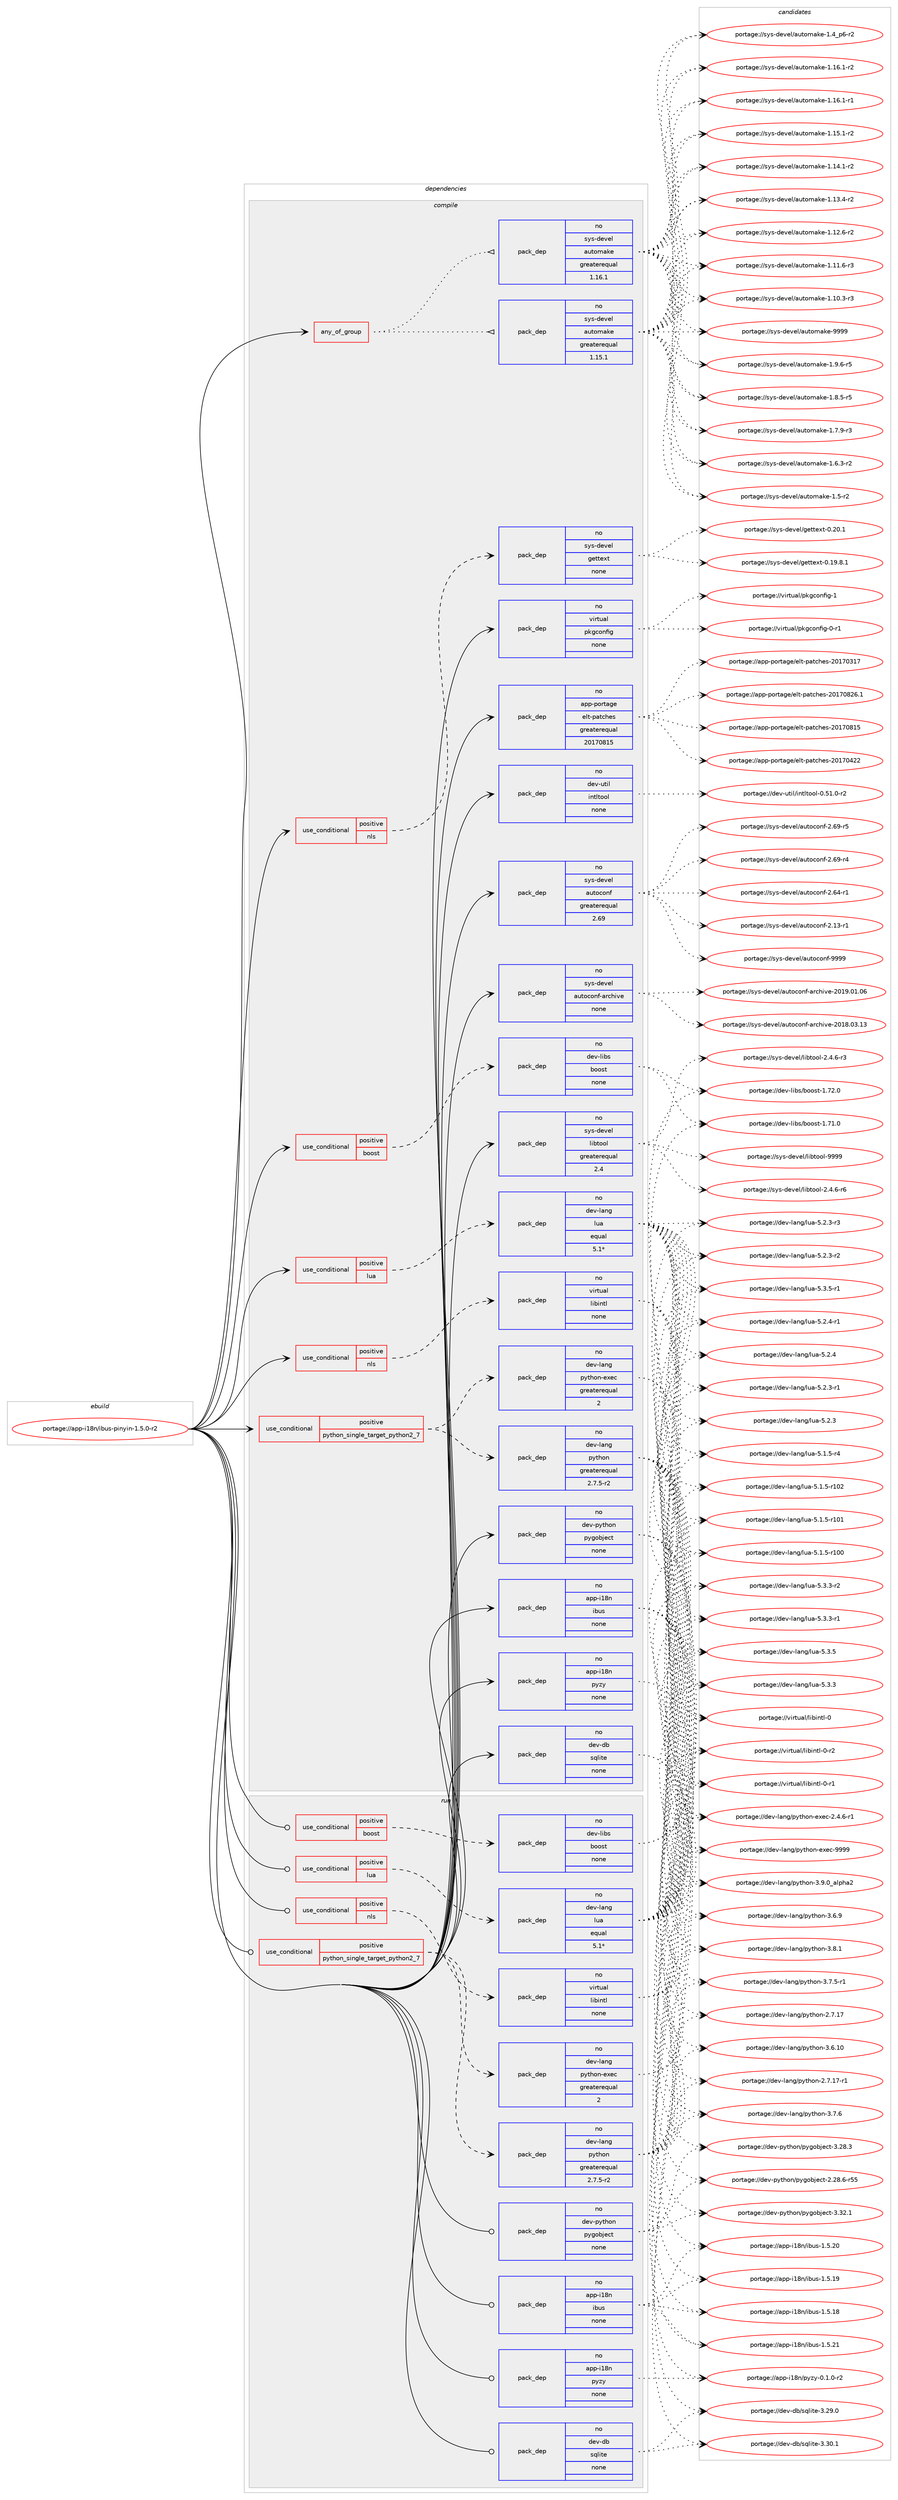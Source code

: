 digraph prolog {

# *************
# Graph options
# *************

newrank=true;
concentrate=true;
compound=true;
graph [rankdir=LR,fontname=Helvetica,fontsize=10,ranksep=1.5];#, ranksep=2.5, nodesep=0.2];
edge  [arrowhead=vee];
node  [fontname=Helvetica,fontsize=10];

# **********
# The ebuild
# **********

subgraph cluster_leftcol {
color=gray;
label=<<i>ebuild</i>>;
id [label="portage://app-i18n/ibus-pinyin-1.5.0-r2", color=red, width=4, href="../app-i18n/ibus-pinyin-1.5.0-r2.svg"];
}

# ****************
# The dependencies
# ****************

subgraph cluster_midcol {
color=gray;
label=<<i>dependencies</i>>;
subgraph cluster_compile {
fillcolor="#eeeeee";
style=filled;
label=<<i>compile</i>>;
subgraph any8010 {
dependency618121 [label=<<TABLE BORDER="0" CELLBORDER="1" CELLSPACING="0" CELLPADDING="4"><TR><TD CELLPADDING="10">any_of_group</TD></TR></TABLE>>, shape=none, color=red];subgraph pack465061 {
dependency618122 [label=<<TABLE BORDER="0" CELLBORDER="1" CELLSPACING="0" CELLPADDING="4" WIDTH="220"><TR><TD ROWSPAN="6" CELLPADDING="30">pack_dep</TD></TR><TR><TD WIDTH="110">no</TD></TR><TR><TD>sys-devel</TD></TR><TR><TD>automake</TD></TR><TR><TD>greaterequal</TD></TR><TR><TD>1.16.1</TD></TR></TABLE>>, shape=none, color=blue];
}
dependency618121:e -> dependency618122:w [weight=20,style="dotted",arrowhead="oinv"];
subgraph pack465062 {
dependency618123 [label=<<TABLE BORDER="0" CELLBORDER="1" CELLSPACING="0" CELLPADDING="4" WIDTH="220"><TR><TD ROWSPAN="6" CELLPADDING="30">pack_dep</TD></TR><TR><TD WIDTH="110">no</TD></TR><TR><TD>sys-devel</TD></TR><TR><TD>automake</TD></TR><TR><TD>greaterequal</TD></TR><TR><TD>1.15.1</TD></TR></TABLE>>, shape=none, color=blue];
}
dependency618121:e -> dependency618123:w [weight=20,style="dotted",arrowhead="oinv"];
}
id:e -> dependency618121:w [weight=20,style="solid",arrowhead="vee"];
subgraph cond144766 {
dependency618124 [label=<<TABLE BORDER="0" CELLBORDER="1" CELLSPACING="0" CELLPADDING="4"><TR><TD ROWSPAN="3" CELLPADDING="10">use_conditional</TD></TR><TR><TD>positive</TD></TR><TR><TD>boost</TD></TR></TABLE>>, shape=none, color=red];
subgraph pack465063 {
dependency618125 [label=<<TABLE BORDER="0" CELLBORDER="1" CELLSPACING="0" CELLPADDING="4" WIDTH="220"><TR><TD ROWSPAN="6" CELLPADDING="30">pack_dep</TD></TR><TR><TD WIDTH="110">no</TD></TR><TR><TD>dev-libs</TD></TR><TR><TD>boost</TD></TR><TR><TD>none</TD></TR><TR><TD></TD></TR></TABLE>>, shape=none, color=blue];
}
dependency618124:e -> dependency618125:w [weight=20,style="dashed",arrowhead="vee"];
}
id:e -> dependency618124:w [weight=20,style="solid",arrowhead="vee"];
subgraph cond144767 {
dependency618126 [label=<<TABLE BORDER="0" CELLBORDER="1" CELLSPACING="0" CELLPADDING="4"><TR><TD ROWSPAN="3" CELLPADDING="10">use_conditional</TD></TR><TR><TD>positive</TD></TR><TR><TD>lua</TD></TR></TABLE>>, shape=none, color=red];
subgraph pack465064 {
dependency618127 [label=<<TABLE BORDER="0" CELLBORDER="1" CELLSPACING="0" CELLPADDING="4" WIDTH="220"><TR><TD ROWSPAN="6" CELLPADDING="30">pack_dep</TD></TR><TR><TD WIDTH="110">no</TD></TR><TR><TD>dev-lang</TD></TR><TR><TD>lua</TD></TR><TR><TD>equal</TD></TR><TR><TD>5.1*</TD></TR></TABLE>>, shape=none, color=blue];
}
dependency618126:e -> dependency618127:w [weight=20,style="dashed",arrowhead="vee"];
}
id:e -> dependency618126:w [weight=20,style="solid",arrowhead="vee"];
subgraph cond144768 {
dependency618128 [label=<<TABLE BORDER="0" CELLBORDER="1" CELLSPACING="0" CELLPADDING="4"><TR><TD ROWSPAN="3" CELLPADDING="10">use_conditional</TD></TR><TR><TD>positive</TD></TR><TR><TD>nls</TD></TR></TABLE>>, shape=none, color=red];
subgraph pack465065 {
dependency618129 [label=<<TABLE BORDER="0" CELLBORDER="1" CELLSPACING="0" CELLPADDING="4" WIDTH="220"><TR><TD ROWSPAN="6" CELLPADDING="30">pack_dep</TD></TR><TR><TD WIDTH="110">no</TD></TR><TR><TD>sys-devel</TD></TR><TR><TD>gettext</TD></TR><TR><TD>none</TD></TR><TR><TD></TD></TR></TABLE>>, shape=none, color=blue];
}
dependency618128:e -> dependency618129:w [weight=20,style="dashed",arrowhead="vee"];
}
id:e -> dependency618128:w [weight=20,style="solid",arrowhead="vee"];
subgraph cond144769 {
dependency618130 [label=<<TABLE BORDER="0" CELLBORDER="1" CELLSPACING="0" CELLPADDING="4"><TR><TD ROWSPAN="3" CELLPADDING="10">use_conditional</TD></TR><TR><TD>positive</TD></TR><TR><TD>nls</TD></TR></TABLE>>, shape=none, color=red];
subgraph pack465066 {
dependency618131 [label=<<TABLE BORDER="0" CELLBORDER="1" CELLSPACING="0" CELLPADDING="4" WIDTH="220"><TR><TD ROWSPAN="6" CELLPADDING="30">pack_dep</TD></TR><TR><TD WIDTH="110">no</TD></TR><TR><TD>virtual</TD></TR><TR><TD>libintl</TD></TR><TR><TD>none</TD></TR><TR><TD></TD></TR></TABLE>>, shape=none, color=blue];
}
dependency618130:e -> dependency618131:w [weight=20,style="dashed",arrowhead="vee"];
}
id:e -> dependency618130:w [weight=20,style="solid",arrowhead="vee"];
subgraph cond144770 {
dependency618132 [label=<<TABLE BORDER="0" CELLBORDER="1" CELLSPACING="0" CELLPADDING="4"><TR><TD ROWSPAN="3" CELLPADDING="10">use_conditional</TD></TR><TR><TD>positive</TD></TR><TR><TD>python_single_target_python2_7</TD></TR></TABLE>>, shape=none, color=red];
subgraph pack465067 {
dependency618133 [label=<<TABLE BORDER="0" CELLBORDER="1" CELLSPACING="0" CELLPADDING="4" WIDTH="220"><TR><TD ROWSPAN="6" CELLPADDING="30">pack_dep</TD></TR><TR><TD WIDTH="110">no</TD></TR><TR><TD>dev-lang</TD></TR><TR><TD>python</TD></TR><TR><TD>greaterequal</TD></TR><TR><TD>2.7.5-r2</TD></TR></TABLE>>, shape=none, color=blue];
}
dependency618132:e -> dependency618133:w [weight=20,style="dashed",arrowhead="vee"];
subgraph pack465068 {
dependency618134 [label=<<TABLE BORDER="0" CELLBORDER="1" CELLSPACING="0" CELLPADDING="4" WIDTH="220"><TR><TD ROWSPAN="6" CELLPADDING="30">pack_dep</TD></TR><TR><TD WIDTH="110">no</TD></TR><TR><TD>dev-lang</TD></TR><TR><TD>python-exec</TD></TR><TR><TD>greaterequal</TD></TR><TR><TD>2</TD></TR></TABLE>>, shape=none, color=blue];
}
dependency618132:e -> dependency618134:w [weight=20,style="dashed",arrowhead="vee"];
}
id:e -> dependency618132:w [weight=20,style="solid",arrowhead="vee"];
subgraph pack465069 {
dependency618135 [label=<<TABLE BORDER="0" CELLBORDER="1" CELLSPACING="0" CELLPADDING="4" WIDTH="220"><TR><TD ROWSPAN="6" CELLPADDING="30">pack_dep</TD></TR><TR><TD WIDTH="110">no</TD></TR><TR><TD>app-i18n</TD></TR><TR><TD>ibus</TD></TR><TR><TD>none</TD></TR><TR><TD></TD></TR></TABLE>>, shape=none, color=blue];
}
id:e -> dependency618135:w [weight=20,style="solid",arrowhead="vee"];
subgraph pack465070 {
dependency618136 [label=<<TABLE BORDER="0" CELLBORDER="1" CELLSPACING="0" CELLPADDING="4" WIDTH="220"><TR><TD ROWSPAN="6" CELLPADDING="30">pack_dep</TD></TR><TR><TD WIDTH="110">no</TD></TR><TR><TD>app-i18n</TD></TR><TR><TD>pyzy</TD></TR><TR><TD>none</TD></TR><TR><TD></TD></TR></TABLE>>, shape=none, color=blue];
}
id:e -> dependency618136:w [weight=20,style="solid",arrowhead="vee"];
subgraph pack465071 {
dependency618137 [label=<<TABLE BORDER="0" CELLBORDER="1" CELLSPACING="0" CELLPADDING="4" WIDTH="220"><TR><TD ROWSPAN="6" CELLPADDING="30">pack_dep</TD></TR><TR><TD WIDTH="110">no</TD></TR><TR><TD>app-portage</TD></TR><TR><TD>elt-patches</TD></TR><TR><TD>greaterequal</TD></TR><TR><TD>20170815</TD></TR></TABLE>>, shape=none, color=blue];
}
id:e -> dependency618137:w [weight=20,style="solid",arrowhead="vee"];
subgraph pack465072 {
dependency618138 [label=<<TABLE BORDER="0" CELLBORDER="1" CELLSPACING="0" CELLPADDING="4" WIDTH="220"><TR><TD ROWSPAN="6" CELLPADDING="30">pack_dep</TD></TR><TR><TD WIDTH="110">no</TD></TR><TR><TD>dev-db</TD></TR><TR><TD>sqlite</TD></TR><TR><TD>none</TD></TR><TR><TD></TD></TR></TABLE>>, shape=none, color=blue];
}
id:e -> dependency618138:w [weight=20,style="solid",arrowhead="vee"];
subgraph pack465073 {
dependency618139 [label=<<TABLE BORDER="0" CELLBORDER="1" CELLSPACING="0" CELLPADDING="4" WIDTH="220"><TR><TD ROWSPAN="6" CELLPADDING="30">pack_dep</TD></TR><TR><TD WIDTH="110">no</TD></TR><TR><TD>dev-python</TD></TR><TR><TD>pygobject</TD></TR><TR><TD>none</TD></TR><TR><TD></TD></TR></TABLE>>, shape=none, color=blue];
}
id:e -> dependency618139:w [weight=20,style="solid",arrowhead="vee"];
subgraph pack465074 {
dependency618140 [label=<<TABLE BORDER="0" CELLBORDER="1" CELLSPACING="0" CELLPADDING="4" WIDTH="220"><TR><TD ROWSPAN="6" CELLPADDING="30">pack_dep</TD></TR><TR><TD WIDTH="110">no</TD></TR><TR><TD>dev-util</TD></TR><TR><TD>intltool</TD></TR><TR><TD>none</TD></TR><TR><TD></TD></TR></TABLE>>, shape=none, color=blue];
}
id:e -> dependency618140:w [weight=20,style="solid",arrowhead="vee"];
subgraph pack465075 {
dependency618141 [label=<<TABLE BORDER="0" CELLBORDER="1" CELLSPACING="0" CELLPADDING="4" WIDTH="220"><TR><TD ROWSPAN="6" CELLPADDING="30">pack_dep</TD></TR><TR><TD WIDTH="110">no</TD></TR><TR><TD>sys-devel</TD></TR><TR><TD>autoconf</TD></TR><TR><TD>greaterequal</TD></TR><TR><TD>2.69</TD></TR></TABLE>>, shape=none, color=blue];
}
id:e -> dependency618141:w [weight=20,style="solid",arrowhead="vee"];
subgraph pack465076 {
dependency618142 [label=<<TABLE BORDER="0" CELLBORDER="1" CELLSPACING="0" CELLPADDING="4" WIDTH="220"><TR><TD ROWSPAN="6" CELLPADDING="30">pack_dep</TD></TR><TR><TD WIDTH="110">no</TD></TR><TR><TD>sys-devel</TD></TR><TR><TD>autoconf-archive</TD></TR><TR><TD>none</TD></TR><TR><TD></TD></TR></TABLE>>, shape=none, color=blue];
}
id:e -> dependency618142:w [weight=20,style="solid",arrowhead="vee"];
subgraph pack465077 {
dependency618143 [label=<<TABLE BORDER="0" CELLBORDER="1" CELLSPACING="0" CELLPADDING="4" WIDTH="220"><TR><TD ROWSPAN="6" CELLPADDING="30">pack_dep</TD></TR><TR><TD WIDTH="110">no</TD></TR><TR><TD>sys-devel</TD></TR><TR><TD>libtool</TD></TR><TR><TD>greaterequal</TD></TR><TR><TD>2.4</TD></TR></TABLE>>, shape=none, color=blue];
}
id:e -> dependency618143:w [weight=20,style="solid",arrowhead="vee"];
subgraph pack465078 {
dependency618144 [label=<<TABLE BORDER="0" CELLBORDER="1" CELLSPACING="0" CELLPADDING="4" WIDTH="220"><TR><TD ROWSPAN="6" CELLPADDING="30">pack_dep</TD></TR><TR><TD WIDTH="110">no</TD></TR><TR><TD>virtual</TD></TR><TR><TD>pkgconfig</TD></TR><TR><TD>none</TD></TR><TR><TD></TD></TR></TABLE>>, shape=none, color=blue];
}
id:e -> dependency618144:w [weight=20,style="solid",arrowhead="vee"];
}
subgraph cluster_compileandrun {
fillcolor="#eeeeee";
style=filled;
label=<<i>compile and run</i>>;
}
subgraph cluster_run {
fillcolor="#eeeeee";
style=filled;
label=<<i>run</i>>;
subgraph cond144771 {
dependency618145 [label=<<TABLE BORDER="0" CELLBORDER="1" CELLSPACING="0" CELLPADDING="4"><TR><TD ROWSPAN="3" CELLPADDING="10">use_conditional</TD></TR><TR><TD>positive</TD></TR><TR><TD>boost</TD></TR></TABLE>>, shape=none, color=red];
subgraph pack465079 {
dependency618146 [label=<<TABLE BORDER="0" CELLBORDER="1" CELLSPACING="0" CELLPADDING="4" WIDTH="220"><TR><TD ROWSPAN="6" CELLPADDING="30">pack_dep</TD></TR><TR><TD WIDTH="110">no</TD></TR><TR><TD>dev-libs</TD></TR><TR><TD>boost</TD></TR><TR><TD>none</TD></TR><TR><TD></TD></TR></TABLE>>, shape=none, color=blue];
}
dependency618145:e -> dependency618146:w [weight=20,style="dashed",arrowhead="vee"];
}
id:e -> dependency618145:w [weight=20,style="solid",arrowhead="odot"];
subgraph cond144772 {
dependency618147 [label=<<TABLE BORDER="0" CELLBORDER="1" CELLSPACING="0" CELLPADDING="4"><TR><TD ROWSPAN="3" CELLPADDING="10">use_conditional</TD></TR><TR><TD>positive</TD></TR><TR><TD>lua</TD></TR></TABLE>>, shape=none, color=red];
subgraph pack465080 {
dependency618148 [label=<<TABLE BORDER="0" CELLBORDER="1" CELLSPACING="0" CELLPADDING="4" WIDTH="220"><TR><TD ROWSPAN="6" CELLPADDING="30">pack_dep</TD></TR><TR><TD WIDTH="110">no</TD></TR><TR><TD>dev-lang</TD></TR><TR><TD>lua</TD></TR><TR><TD>equal</TD></TR><TR><TD>5.1*</TD></TR></TABLE>>, shape=none, color=blue];
}
dependency618147:e -> dependency618148:w [weight=20,style="dashed",arrowhead="vee"];
}
id:e -> dependency618147:w [weight=20,style="solid",arrowhead="odot"];
subgraph cond144773 {
dependency618149 [label=<<TABLE BORDER="0" CELLBORDER="1" CELLSPACING="0" CELLPADDING="4"><TR><TD ROWSPAN="3" CELLPADDING="10">use_conditional</TD></TR><TR><TD>positive</TD></TR><TR><TD>nls</TD></TR></TABLE>>, shape=none, color=red];
subgraph pack465081 {
dependency618150 [label=<<TABLE BORDER="0" CELLBORDER="1" CELLSPACING="0" CELLPADDING="4" WIDTH="220"><TR><TD ROWSPAN="6" CELLPADDING="30">pack_dep</TD></TR><TR><TD WIDTH="110">no</TD></TR><TR><TD>virtual</TD></TR><TR><TD>libintl</TD></TR><TR><TD>none</TD></TR><TR><TD></TD></TR></TABLE>>, shape=none, color=blue];
}
dependency618149:e -> dependency618150:w [weight=20,style="dashed",arrowhead="vee"];
}
id:e -> dependency618149:w [weight=20,style="solid",arrowhead="odot"];
subgraph cond144774 {
dependency618151 [label=<<TABLE BORDER="0" CELLBORDER="1" CELLSPACING="0" CELLPADDING="4"><TR><TD ROWSPAN="3" CELLPADDING="10">use_conditional</TD></TR><TR><TD>positive</TD></TR><TR><TD>python_single_target_python2_7</TD></TR></TABLE>>, shape=none, color=red];
subgraph pack465082 {
dependency618152 [label=<<TABLE BORDER="0" CELLBORDER="1" CELLSPACING="0" CELLPADDING="4" WIDTH="220"><TR><TD ROWSPAN="6" CELLPADDING="30">pack_dep</TD></TR><TR><TD WIDTH="110">no</TD></TR><TR><TD>dev-lang</TD></TR><TR><TD>python</TD></TR><TR><TD>greaterequal</TD></TR><TR><TD>2.7.5-r2</TD></TR></TABLE>>, shape=none, color=blue];
}
dependency618151:e -> dependency618152:w [weight=20,style="dashed",arrowhead="vee"];
subgraph pack465083 {
dependency618153 [label=<<TABLE BORDER="0" CELLBORDER="1" CELLSPACING="0" CELLPADDING="4" WIDTH="220"><TR><TD ROWSPAN="6" CELLPADDING="30">pack_dep</TD></TR><TR><TD WIDTH="110">no</TD></TR><TR><TD>dev-lang</TD></TR><TR><TD>python-exec</TD></TR><TR><TD>greaterequal</TD></TR><TR><TD>2</TD></TR></TABLE>>, shape=none, color=blue];
}
dependency618151:e -> dependency618153:w [weight=20,style="dashed",arrowhead="vee"];
}
id:e -> dependency618151:w [weight=20,style="solid",arrowhead="odot"];
subgraph pack465084 {
dependency618154 [label=<<TABLE BORDER="0" CELLBORDER="1" CELLSPACING="0" CELLPADDING="4" WIDTH="220"><TR><TD ROWSPAN="6" CELLPADDING="30">pack_dep</TD></TR><TR><TD WIDTH="110">no</TD></TR><TR><TD>app-i18n</TD></TR><TR><TD>ibus</TD></TR><TR><TD>none</TD></TR><TR><TD></TD></TR></TABLE>>, shape=none, color=blue];
}
id:e -> dependency618154:w [weight=20,style="solid",arrowhead="odot"];
subgraph pack465085 {
dependency618155 [label=<<TABLE BORDER="0" CELLBORDER="1" CELLSPACING="0" CELLPADDING="4" WIDTH="220"><TR><TD ROWSPAN="6" CELLPADDING="30">pack_dep</TD></TR><TR><TD WIDTH="110">no</TD></TR><TR><TD>app-i18n</TD></TR><TR><TD>pyzy</TD></TR><TR><TD>none</TD></TR><TR><TD></TD></TR></TABLE>>, shape=none, color=blue];
}
id:e -> dependency618155:w [weight=20,style="solid",arrowhead="odot"];
subgraph pack465086 {
dependency618156 [label=<<TABLE BORDER="0" CELLBORDER="1" CELLSPACING="0" CELLPADDING="4" WIDTH="220"><TR><TD ROWSPAN="6" CELLPADDING="30">pack_dep</TD></TR><TR><TD WIDTH="110">no</TD></TR><TR><TD>dev-db</TD></TR><TR><TD>sqlite</TD></TR><TR><TD>none</TD></TR><TR><TD></TD></TR></TABLE>>, shape=none, color=blue];
}
id:e -> dependency618156:w [weight=20,style="solid",arrowhead="odot"];
subgraph pack465087 {
dependency618157 [label=<<TABLE BORDER="0" CELLBORDER="1" CELLSPACING="0" CELLPADDING="4" WIDTH="220"><TR><TD ROWSPAN="6" CELLPADDING="30">pack_dep</TD></TR><TR><TD WIDTH="110">no</TD></TR><TR><TD>dev-python</TD></TR><TR><TD>pygobject</TD></TR><TR><TD>none</TD></TR><TR><TD></TD></TR></TABLE>>, shape=none, color=blue];
}
id:e -> dependency618157:w [weight=20,style="solid",arrowhead="odot"];
}
}

# **************
# The candidates
# **************

subgraph cluster_choices {
rank=same;
color=gray;
label=<<i>candidates</i>>;

subgraph choice465061 {
color=black;
nodesep=1;
choice115121115451001011181011084797117116111109971071014557575757 [label="portage://sys-devel/automake-9999", color=red, width=4,href="../sys-devel/automake-9999.svg"];
choice115121115451001011181011084797117116111109971071014549465746544511453 [label="portage://sys-devel/automake-1.9.6-r5", color=red, width=4,href="../sys-devel/automake-1.9.6-r5.svg"];
choice115121115451001011181011084797117116111109971071014549465646534511453 [label="portage://sys-devel/automake-1.8.5-r5", color=red, width=4,href="../sys-devel/automake-1.8.5-r5.svg"];
choice115121115451001011181011084797117116111109971071014549465546574511451 [label="portage://sys-devel/automake-1.7.9-r3", color=red, width=4,href="../sys-devel/automake-1.7.9-r3.svg"];
choice115121115451001011181011084797117116111109971071014549465446514511450 [label="portage://sys-devel/automake-1.6.3-r2", color=red, width=4,href="../sys-devel/automake-1.6.3-r2.svg"];
choice11512111545100101118101108479711711611110997107101454946534511450 [label="portage://sys-devel/automake-1.5-r2", color=red, width=4,href="../sys-devel/automake-1.5-r2.svg"];
choice115121115451001011181011084797117116111109971071014549465295112544511450 [label="portage://sys-devel/automake-1.4_p6-r2", color=red, width=4,href="../sys-devel/automake-1.4_p6-r2.svg"];
choice11512111545100101118101108479711711611110997107101454946495446494511450 [label="portage://sys-devel/automake-1.16.1-r2", color=red, width=4,href="../sys-devel/automake-1.16.1-r2.svg"];
choice11512111545100101118101108479711711611110997107101454946495446494511449 [label="portage://sys-devel/automake-1.16.1-r1", color=red, width=4,href="../sys-devel/automake-1.16.1-r1.svg"];
choice11512111545100101118101108479711711611110997107101454946495346494511450 [label="portage://sys-devel/automake-1.15.1-r2", color=red, width=4,href="../sys-devel/automake-1.15.1-r2.svg"];
choice11512111545100101118101108479711711611110997107101454946495246494511450 [label="portage://sys-devel/automake-1.14.1-r2", color=red, width=4,href="../sys-devel/automake-1.14.1-r2.svg"];
choice11512111545100101118101108479711711611110997107101454946495146524511450 [label="portage://sys-devel/automake-1.13.4-r2", color=red, width=4,href="../sys-devel/automake-1.13.4-r2.svg"];
choice11512111545100101118101108479711711611110997107101454946495046544511450 [label="portage://sys-devel/automake-1.12.6-r2", color=red, width=4,href="../sys-devel/automake-1.12.6-r2.svg"];
choice11512111545100101118101108479711711611110997107101454946494946544511451 [label="portage://sys-devel/automake-1.11.6-r3", color=red, width=4,href="../sys-devel/automake-1.11.6-r3.svg"];
choice11512111545100101118101108479711711611110997107101454946494846514511451 [label="portage://sys-devel/automake-1.10.3-r3", color=red, width=4,href="../sys-devel/automake-1.10.3-r3.svg"];
dependency618122:e -> choice115121115451001011181011084797117116111109971071014557575757:w [style=dotted,weight="100"];
dependency618122:e -> choice115121115451001011181011084797117116111109971071014549465746544511453:w [style=dotted,weight="100"];
dependency618122:e -> choice115121115451001011181011084797117116111109971071014549465646534511453:w [style=dotted,weight="100"];
dependency618122:e -> choice115121115451001011181011084797117116111109971071014549465546574511451:w [style=dotted,weight="100"];
dependency618122:e -> choice115121115451001011181011084797117116111109971071014549465446514511450:w [style=dotted,weight="100"];
dependency618122:e -> choice11512111545100101118101108479711711611110997107101454946534511450:w [style=dotted,weight="100"];
dependency618122:e -> choice115121115451001011181011084797117116111109971071014549465295112544511450:w [style=dotted,weight="100"];
dependency618122:e -> choice11512111545100101118101108479711711611110997107101454946495446494511450:w [style=dotted,weight="100"];
dependency618122:e -> choice11512111545100101118101108479711711611110997107101454946495446494511449:w [style=dotted,weight="100"];
dependency618122:e -> choice11512111545100101118101108479711711611110997107101454946495346494511450:w [style=dotted,weight="100"];
dependency618122:e -> choice11512111545100101118101108479711711611110997107101454946495246494511450:w [style=dotted,weight="100"];
dependency618122:e -> choice11512111545100101118101108479711711611110997107101454946495146524511450:w [style=dotted,weight="100"];
dependency618122:e -> choice11512111545100101118101108479711711611110997107101454946495046544511450:w [style=dotted,weight="100"];
dependency618122:e -> choice11512111545100101118101108479711711611110997107101454946494946544511451:w [style=dotted,weight="100"];
dependency618122:e -> choice11512111545100101118101108479711711611110997107101454946494846514511451:w [style=dotted,weight="100"];
}
subgraph choice465062 {
color=black;
nodesep=1;
choice115121115451001011181011084797117116111109971071014557575757 [label="portage://sys-devel/automake-9999", color=red, width=4,href="../sys-devel/automake-9999.svg"];
choice115121115451001011181011084797117116111109971071014549465746544511453 [label="portage://sys-devel/automake-1.9.6-r5", color=red, width=4,href="../sys-devel/automake-1.9.6-r5.svg"];
choice115121115451001011181011084797117116111109971071014549465646534511453 [label="portage://sys-devel/automake-1.8.5-r5", color=red, width=4,href="../sys-devel/automake-1.8.5-r5.svg"];
choice115121115451001011181011084797117116111109971071014549465546574511451 [label="portage://sys-devel/automake-1.7.9-r3", color=red, width=4,href="../sys-devel/automake-1.7.9-r3.svg"];
choice115121115451001011181011084797117116111109971071014549465446514511450 [label="portage://sys-devel/automake-1.6.3-r2", color=red, width=4,href="../sys-devel/automake-1.6.3-r2.svg"];
choice11512111545100101118101108479711711611110997107101454946534511450 [label="portage://sys-devel/automake-1.5-r2", color=red, width=4,href="../sys-devel/automake-1.5-r2.svg"];
choice115121115451001011181011084797117116111109971071014549465295112544511450 [label="portage://sys-devel/automake-1.4_p6-r2", color=red, width=4,href="../sys-devel/automake-1.4_p6-r2.svg"];
choice11512111545100101118101108479711711611110997107101454946495446494511450 [label="portage://sys-devel/automake-1.16.1-r2", color=red, width=4,href="../sys-devel/automake-1.16.1-r2.svg"];
choice11512111545100101118101108479711711611110997107101454946495446494511449 [label="portage://sys-devel/automake-1.16.1-r1", color=red, width=4,href="../sys-devel/automake-1.16.1-r1.svg"];
choice11512111545100101118101108479711711611110997107101454946495346494511450 [label="portage://sys-devel/automake-1.15.1-r2", color=red, width=4,href="../sys-devel/automake-1.15.1-r2.svg"];
choice11512111545100101118101108479711711611110997107101454946495246494511450 [label="portage://sys-devel/automake-1.14.1-r2", color=red, width=4,href="../sys-devel/automake-1.14.1-r2.svg"];
choice11512111545100101118101108479711711611110997107101454946495146524511450 [label="portage://sys-devel/automake-1.13.4-r2", color=red, width=4,href="../sys-devel/automake-1.13.4-r2.svg"];
choice11512111545100101118101108479711711611110997107101454946495046544511450 [label="portage://sys-devel/automake-1.12.6-r2", color=red, width=4,href="../sys-devel/automake-1.12.6-r2.svg"];
choice11512111545100101118101108479711711611110997107101454946494946544511451 [label="portage://sys-devel/automake-1.11.6-r3", color=red, width=4,href="../sys-devel/automake-1.11.6-r3.svg"];
choice11512111545100101118101108479711711611110997107101454946494846514511451 [label="portage://sys-devel/automake-1.10.3-r3", color=red, width=4,href="../sys-devel/automake-1.10.3-r3.svg"];
dependency618123:e -> choice115121115451001011181011084797117116111109971071014557575757:w [style=dotted,weight="100"];
dependency618123:e -> choice115121115451001011181011084797117116111109971071014549465746544511453:w [style=dotted,weight="100"];
dependency618123:e -> choice115121115451001011181011084797117116111109971071014549465646534511453:w [style=dotted,weight="100"];
dependency618123:e -> choice115121115451001011181011084797117116111109971071014549465546574511451:w [style=dotted,weight="100"];
dependency618123:e -> choice115121115451001011181011084797117116111109971071014549465446514511450:w [style=dotted,weight="100"];
dependency618123:e -> choice11512111545100101118101108479711711611110997107101454946534511450:w [style=dotted,weight="100"];
dependency618123:e -> choice115121115451001011181011084797117116111109971071014549465295112544511450:w [style=dotted,weight="100"];
dependency618123:e -> choice11512111545100101118101108479711711611110997107101454946495446494511450:w [style=dotted,weight="100"];
dependency618123:e -> choice11512111545100101118101108479711711611110997107101454946495446494511449:w [style=dotted,weight="100"];
dependency618123:e -> choice11512111545100101118101108479711711611110997107101454946495346494511450:w [style=dotted,weight="100"];
dependency618123:e -> choice11512111545100101118101108479711711611110997107101454946495246494511450:w [style=dotted,weight="100"];
dependency618123:e -> choice11512111545100101118101108479711711611110997107101454946495146524511450:w [style=dotted,weight="100"];
dependency618123:e -> choice11512111545100101118101108479711711611110997107101454946495046544511450:w [style=dotted,weight="100"];
dependency618123:e -> choice11512111545100101118101108479711711611110997107101454946494946544511451:w [style=dotted,weight="100"];
dependency618123:e -> choice11512111545100101118101108479711711611110997107101454946494846514511451:w [style=dotted,weight="100"];
}
subgraph choice465063 {
color=black;
nodesep=1;
choice1001011184510810598115479811111111511645494655504648 [label="portage://dev-libs/boost-1.72.0", color=red, width=4,href="../dev-libs/boost-1.72.0.svg"];
choice1001011184510810598115479811111111511645494655494648 [label="portage://dev-libs/boost-1.71.0", color=red, width=4,href="../dev-libs/boost-1.71.0.svg"];
dependency618125:e -> choice1001011184510810598115479811111111511645494655504648:w [style=dotted,weight="100"];
dependency618125:e -> choice1001011184510810598115479811111111511645494655494648:w [style=dotted,weight="100"];
}
subgraph choice465064 {
color=black;
nodesep=1;
choice100101118451089711010347108117974553465146534511449 [label="portage://dev-lang/lua-5.3.5-r1", color=red, width=4,href="../dev-lang/lua-5.3.5-r1.svg"];
choice10010111845108971101034710811797455346514653 [label="portage://dev-lang/lua-5.3.5", color=red, width=4,href="../dev-lang/lua-5.3.5.svg"];
choice100101118451089711010347108117974553465146514511450 [label="portage://dev-lang/lua-5.3.3-r2", color=red, width=4,href="../dev-lang/lua-5.3.3-r2.svg"];
choice100101118451089711010347108117974553465146514511449 [label="portage://dev-lang/lua-5.3.3-r1", color=red, width=4,href="../dev-lang/lua-5.3.3-r1.svg"];
choice10010111845108971101034710811797455346514651 [label="portage://dev-lang/lua-5.3.3", color=red, width=4,href="../dev-lang/lua-5.3.3.svg"];
choice100101118451089711010347108117974553465046524511449 [label="portage://dev-lang/lua-5.2.4-r1", color=red, width=4,href="../dev-lang/lua-5.2.4-r1.svg"];
choice10010111845108971101034710811797455346504652 [label="portage://dev-lang/lua-5.2.4", color=red, width=4,href="../dev-lang/lua-5.2.4.svg"];
choice100101118451089711010347108117974553465046514511451 [label="portage://dev-lang/lua-5.2.3-r3", color=red, width=4,href="../dev-lang/lua-5.2.3-r3.svg"];
choice100101118451089711010347108117974553465046514511450 [label="portage://dev-lang/lua-5.2.3-r2", color=red, width=4,href="../dev-lang/lua-5.2.3-r2.svg"];
choice100101118451089711010347108117974553465046514511449 [label="portage://dev-lang/lua-5.2.3-r1", color=red, width=4,href="../dev-lang/lua-5.2.3-r1.svg"];
choice10010111845108971101034710811797455346504651 [label="portage://dev-lang/lua-5.2.3", color=red, width=4,href="../dev-lang/lua-5.2.3.svg"];
choice100101118451089711010347108117974553464946534511452 [label="portage://dev-lang/lua-5.1.5-r4", color=red, width=4,href="../dev-lang/lua-5.1.5-r4.svg"];
choice1001011184510897110103471081179745534649465345114494850 [label="portage://dev-lang/lua-5.1.5-r102", color=red, width=4,href="../dev-lang/lua-5.1.5-r102.svg"];
choice1001011184510897110103471081179745534649465345114494849 [label="portage://dev-lang/lua-5.1.5-r101", color=red, width=4,href="../dev-lang/lua-5.1.5-r101.svg"];
choice1001011184510897110103471081179745534649465345114494848 [label="portage://dev-lang/lua-5.1.5-r100", color=red, width=4,href="../dev-lang/lua-5.1.5-r100.svg"];
dependency618127:e -> choice100101118451089711010347108117974553465146534511449:w [style=dotted,weight="100"];
dependency618127:e -> choice10010111845108971101034710811797455346514653:w [style=dotted,weight="100"];
dependency618127:e -> choice100101118451089711010347108117974553465146514511450:w [style=dotted,weight="100"];
dependency618127:e -> choice100101118451089711010347108117974553465146514511449:w [style=dotted,weight="100"];
dependency618127:e -> choice10010111845108971101034710811797455346514651:w [style=dotted,weight="100"];
dependency618127:e -> choice100101118451089711010347108117974553465046524511449:w [style=dotted,weight="100"];
dependency618127:e -> choice10010111845108971101034710811797455346504652:w [style=dotted,weight="100"];
dependency618127:e -> choice100101118451089711010347108117974553465046514511451:w [style=dotted,weight="100"];
dependency618127:e -> choice100101118451089711010347108117974553465046514511450:w [style=dotted,weight="100"];
dependency618127:e -> choice100101118451089711010347108117974553465046514511449:w [style=dotted,weight="100"];
dependency618127:e -> choice10010111845108971101034710811797455346504651:w [style=dotted,weight="100"];
dependency618127:e -> choice100101118451089711010347108117974553464946534511452:w [style=dotted,weight="100"];
dependency618127:e -> choice1001011184510897110103471081179745534649465345114494850:w [style=dotted,weight="100"];
dependency618127:e -> choice1001011184510897110103471081179745534649465345114494849:w [style=dotted,weight="100"];
dependency618127:e -> choice1001011184510897110103471081179745534649465345114494848:w [style=dotted,weight="100"];
}
subgraph choice465065 {
color=black;
nodesep=1;
choice115121115451001011181011084710310111611610112011645484650484649 [label="portage://sys-devel/gettext-0.20.1", color=red, width=4,href="../sys-devel/gettext-0.20.1.svg"];
choice1151211154510010111810110847103101116116101120116454846495746564649 [label="portage://sys-devel/gettext-0.19.8.1", color=red, width=4,href="../sys-devel/gettext-0.19.8.1.svg"];
dependency618129:e -> choice115121115451001011181011084710310111611610112011645484650484649:w [style=dotted,weight="100"];
dependency618129:e -> choice1151211154510010111810110847103101116116101120116454846495746564649:w [style=dotted,weight="100"];
}
subgraph choice465066 {
color=black;
nodesep=1;
choice11810511411611797108471081059810511011610845484511450 [label="portage://virtual/libintl-0-r2", color=red, width=4,href="../virtual/libintl-0-r2.svg"];
choice11810511411611797108471081059810511011610845484511449 [label="portage://virtual/libintl-0-r1", color=red, width=4,href="../virtual/libintl-0-r1.svg"];
choice1181051141161179710847108105981051101161084548 [label="portage://virtual/libintl-0", color=red, width=4,href="../virtual/libintl-0.svg"];
dependency618131:e -> choice11810511411611797108471081059810511011610845484511450:w [style=dotted,weight="100"];
dependency618131:e -> choice11810511411611797108471081059810511011610845484511449:w [style=dotted,weight="100"];
dependency618131:e -> choice1181051141161179710847108105981051101161084548:w [style=dotted,weight="100"];
}
subgraph choice465067 {
color=black;
nodesep=1;
choice10010111845108971101034711212111610411111045514657464895971081121049750 [label="portage://dev-lang/python-3.9.0_alpha2", color=red, width=4,href="../dev-lang/python-3.9.0_alpha2.svg"];
choice100101118451089711010347112121116104111110455146564649 [label="portage://dev-lang/python-3.8.1", color=red, width=4,href="../dev-lang/python-3.8.1.svg"];
choice100101118451089711010347112121116104111110455146554654 [label="portage://dev-lang/python-3.7.6", color=red, width=4,href="../dev-lang/python-3.7.6.svg"];
choice1001011184510897110103471121211161041111104551465546534511449 [label="portage://dev-lang/python-3.7.5-r1", color=red, width=4,href="../dev-lang/python-3.7.5-r1.svg"];
choice100101118451089711010347112121116104111110455146544657 [label="portage://dev-lang/python-3.6.9", color=red, width=4,href="../dev-lang/python-3.6.9.svg"];
choice10010111845108971101034711212111610411111045514654464948 [label="portage://dev-lang/python-3.6.10", color=red, width=4,href="../dev-lang/python-3.6.10.svg"];
choice100101118451089711010347112121116104111110455046554649554511449 [label="portage://dev-lang/python-2.7.17-r1", color=red, width=4,href="../dev-lang/python-2.7.17-r1.svg"];
choice10010111845108971101034711212111610411111045504655464955 [label="portage://dev-lang/python-2.7.17", color=red, width=4,href="../dev-lang/python-2.7.17.svg"];
dependency618133:e -> choice10010111845108971101034711212111610411111045514657464895971081121049750:w [style=dotted,weight="100"];
dependency618133:e -> choice100101118451089711010347112121116104111110455146564649:w [style=dotted,weight="100"];
dependency618133:e -> choice100101118451089711010347112121116104111110455146554654:w [style=dotted,weight="100"];
dependency618133:e -> choice1001011184510897110103471121211161041111104551465546534511449:w [style=dotted,weight="100"];
dependency618133:e -> choice100101118451089711010347112121116104111110455146544657:w [style=dotted,weight="100"];
dependency618133:e -> choice10010111845108971101034711212111610411111045514654464948:w [style=dotted,weight="100"];
dependency618133:e -> choice100101118451089711010347112121116104111110455046554649554511449:w [style=dotted,weight="100"];
dependency618133:e -> choice10010111845108971101034711212111610411111045504655464955:w [style=dotted,weight="100"];
}
subgraph choice465068 {
color=black;
nodesep=1;
choice10010111845108971101034711212111610411111045101120101994557575757 [label="portage://dev-lang/python-exec-9999", color=red, width=4,href="../dev-lang/python-exec-9999.svg"];
choice10010111845108971101034711212111610411111045101120101994550465246544511449 [label="portage://dev-lang/python-exec-2.4.6-r1", color=red, width=4,href="../dev-lang/python-exec-2.4.6-r1.svg"];
dependency618134:e -> choice10010111845108971101034711212111610411111045101120101994557575757:w [style=dotted,weight="100"];
dependency618134:e -> choice10010111845108971101034711212111610411111045101120101994550465246544511449:w [style=dotted,weight="100"];
}
subgraph choice465069 {
color=black;
nodesep=1;
choice97112112451054956110471059811711545494653465049 [label="portage://app-i18n/ibus-1.5.21", color=red, width=4,href="../app-i18n/ibus-1.5.21.svg"];
choice97112112451054956110471059811711545494653465048 [label="portage://app-i18n/ibus-1.5.20", color=red, width=4,href="../app-i18n/ibus-1.5.20.svg"];
choice97112112451054956110471059811711545494653464957 [label="portage://app-i18n/ibus-1.5.19", color=red, width=4,href="../app-i18n/ibus-1.5.19.svg"];
choice97112112451054956110471059811711545494653464956 [label="portage://app-i18n/ibus-1.5.18", color=red, width=4,href="../app-i18n/ibus-1.5.18.svg"];
dependency618135:e -> choice97112112451054956110471059811711545494653465049:w [style=dotted,weight="100"];
dependency618135:e -> choice97112112451054956110471059811711545494653465048:w [style=dotted,weight="100"];
dependency618135:e -> choice97112112451054956110471059811711545494653464957:w [style=dotted,weight="100"];
dependency618135:e -> choice97112112451054956110471059811711545494653464956:w [style=dotted,weight="100"];
}
subgraph choice465070 {
color=black;
nodesep=1;
choice97112112451054956110471121211221214548464946484511450 [label="portage://app-i18n/pyzy-0.1.0-r2", color=red, width=4,href="../app-i18n/pyzy-0.1.0-r2.svg"];
dependency618136:e -> choice97112112451054956110471121211221214548464946484511450:w [style=dotted,weight="100"];
}
subgraph choice465071 {
color=black;
nodesep=1;
choice971121124511211111411697103101471011081164511297116991041011154550484955485650544649 [label="portage://app-portage/elt-patches-20170826.1", color=red, width=4,href="../app-portage/elt-patches-20170826.1.svg"];
choice97112112451121111141169710310147101108116451129711699104101115455048495548564953 [label="portage://app-portage/elt-patches-20170815", color=red, width=4,href="../app-portage/elt-patches-20170815.svg"];
choice97112112451121111141169710310147101108116451129711699104101115455048495548525050 [label="portage://app-portage/elt-patches-20170422", color=red, width=4,href="../app-portage/elt-patches-20170422.svg"];
choice97112112451121111141169710310147101108116451129711699104101115455048495548514955 [label="portage://app-portage/elt-patches-20170317", color=red, width=4,href="../app-portage/elt-patches-20170317.svg"];
dependency618137:e -> choice971121124511211111411697103101471011081164511297116991041011154550484955485650544649:w [style=dotted,weight="100"];
dependency618137:e -> choice97112112451121111141169710310147101108116451129711699104101115455048495548564953:w [style=dotted,weight="100"];
dependency618137:e -> choice97112112451121111141169710310147101108116451129711699104101115455048495548525050:w [style=dotted,weight="100"];
dependency618137:e -> choice97112112451121111141169710310147101108116451129711699104101115455048495548514955:w [style=dotted,weight="100"];
}
subgraph choice465072 {
color=black;
nodesep=1;
choice10010111845100984711511310810511610145514651484649 [label="portage://dev-db/sqlite-3.30.1", color=red, width=4,href="../dev-db/sqlite-3.30.1.svg"];
choice10010111845100984711511310810511610145514650574648 [label="portage://dev-db/sqlite-3.29.0", color=red, width=4,href="../dev-db/sqlite-3.29.0.svg"];
dependency618138:e -> choice10010111845100984711511310810511610145514651484649:w [style=dotted,weight="100"];
dependency618138:e -> choice10010111845100984711511310810511610145514650574648:w [style=dotted,weight="100"];
}
subgraph choice465073 {
color=black;
nodesep=1;
choice1001011184511212111610411111047112121103111981061019911645514651504649 [label="portage://dev-python/pygobject-3.32.1", color=red, width=4,href="../dev-python/pygobject-3.32.1.svg"];
choice1001011184511212111610411111047112121103111981061019911645514650564651 [label="portage://dev-python/pygobject-3.28.3", color=red, width=4,href="../dev-python/pygobject-3.28.3.svg"];
choice1001011184511212111610411111047112121103111981061019911645504650564654451145353 [label="portage://dev-python/pygobject-2.28.6-r55", color=red, width=4,href="../dev-python/pygobject-2.28.6-r55.svg"];
dependency618139:e -> choice1001011184511212111610411111047112121103111981061019911645514651504649:w [style=dotted,weight="100"];
dependency618139:e -> choice1001011184511212111610411111047112121103111981061019911645514650564651:w [style=dotted,weight="100"];
dependency618139:e -> choice1001011184511212111610411111047112121103111981061019911645504650564654451145353:w [style=dotted,weight="100"];
}
subgraph choice465074 {
color=black;
nodesep=1;
choice1001011184511711610510847105110116108116111111108454846534946484511450 [label="portage://dev-util/intltool-0.51.0-r2", color=red, width=4,href="../dev-util/intltool-0.51.0-r2.svg"];
dependency618140:e -> choice1001011184511711610510847105110116108116111111108454846534946484511450:w [style=dotted,weight="100"];
}
subgraph choice465075 {
color=black;
nodesep=1;
choice115121115451001011181011084797117116111991111101024557575757 [label="portage://sys-devel/autoconf-9999", color=red, width=4,href="../sys-devel/autoconf-9999.svg"];
choice1151211154510010111810110847971171161119911111010245504654574511453 [label="portage://sys-devel/autoconf-2.69-r5", color=red, width=4,href="../sys-devel/autoconf-2.69-r5.svg"];
choice1151211154510010111810110847971171161119911111010245504654574511452 [label="portage://sys-devel/autoconf-2.69-r4", color=red, width=4,href="../sys-devel/autoconf-2.69-r4.svg"];
choice1151211154510010111810110847971171161119911111010245504654524511449 [label="portage://sys-devel/autoconf-2.64-r1", color=red, width=4,href="../sys-devel/autoconf-2.64-r1.svg"];
choice1151211154510010111810110847971171161119911111010245504649514511449 [label="portage://sys-devel/autoconf-2.13-r1", color=red, width=4,href="../sys-devel/autoconf-2.13-r1.svg"];
dependency618141:e -> choice115121115451001011181011084797117116111991111101024557575757:w [style=dotted,weight="100"];
dependency618141:e -> choice1151211154510010111810110847971171161119911111010245504654574511453:w [style=dotted,weight="100"];
dependency618141:e -> choice1151211154510010111810110847971171161119911111010245504654574511452:w [style=dotted,weight="100"];
dependency618141:e -> choice1151211154510010111810110847971171161119911111010245504654524511449:w [style=dotted,weight="100"];
dependency618141:e -> choice1151211154510010111810110847971171161119911111010245504649514511449:w [style=dotted,weight="100"];
}
subgraph choice465076 {
color=black;
nodesep=1;
choice115121115451001011181011084797117116111991111101024597114991041051181014550484957464849464854 [label="portage://sys-devel/autoconf-archive-2019.01.06", color=red, width=4,href="../sys-devel/autoconf-archive-2019.01.06.svg"];
choice115121115451001011181011084797117116111991111101024597114991041051181014550484956464851464951 [label="portage://sys-devel/autoconf-archive-2018.03.13", color=red, width=4,href="../sys-devel/autoconf-archive-2018.03.13.svg"];
dependency618142:e -> choice115121115451001011181011084797117116111991111101024597114991041051181014550484957464849464854:w [style=dotted,weight="100"];
dependency618142:e -> choice115121115451001011181011084797117116111991111101024597114991041051181014550484956464851464951:w [style=dotted,weight="100"];
}
subgraph choice465077 {
color=black;
nodesep=1;
choice1151211154510010111810110847108105981161111111084557575757 [label="portage://sys-devel/libtool-9999", color=red, width=4,href="../sys-devel/libtool-9999.svg"];
choice1151211154510010111810110847108105981161111111084550465246544511454 [label="portage://sys-devel/libtool-2.4.6-r6", color=red, width=4,href="../sys-devel/libtool-2.4.6-r6.svg"];
choice1151211154510010111810110847108105981161111111084550465246544511451 [label="portage://sys-devel/libtool-2.4.6-r3", color=red, width=4,href="../sys-devel/libtool-2.4.6-r3.svg"];
dependency618143:e -> choice1151211154510010111810110847108105981161111111084557575757:w [style=dotted,weight="100"];
dependency618143:e -> choice1151211154510010111810110847108105981161111111084550465246544511454:w [style=dotted,weight="100"];
dependency618143:e -> choice1151211154510010111810110847108105981161111111084550465246544511451:w [style=dotted,weight="100"];
}
subgraph choice465078 {
color=black;
nodesep=1;
choice1181051141161179710847112107103991111101021051034549 [label="portage://virtual/pkgconfig-1", color=red, width=4,href="../virtual/pkgconfig-1.svg"];
choice11810511411611797108471121071039911111010210510345484511449 [label="portage://virtual/pkgconfig-0-r1", color=red, width=4,href="../virtual/pkgconfig-0-r1.svg"];
dependency618144:e -> choice1181051141161179710847112107103991111101021051034549:w [style=dotted,weight="100"];
dependency618144:e -> choice11810511411611797108471121071039911111010210510345484511449:w [style=dotted,weight="100"];
}
subgraph choice465079 {
color=black;
nodesep=1;
choice1001011184510810598115479811111111511645494655504648 [label="portage://dev-libs/boost-1.72.0", color=red, width=4,href="../dev-libs/boost-1.72.0.svg"];
choice1001011184510810598115479811111111511645494655494648 [label="portage://dev-libs/boost-1.71.0", color=red, width=4,href="../dev-libs/boost-1.71.0.svg"];
dependency618146:e -> choice1001011184510810598115479811111111511645494655504648:w [style=dotted,weight="100"];
dependency618146:e -> choice1001011184510810598115479811111111511645494655494648:w [style=dotted,weight="100"];
}
subgraph choice465080 {
color=black;
nodesep=1;
choice100101118451089711010347108117974553465146534511449 [label="portage://dev-lang/lua-5.3.5-r1", color=red, width=4,href="../dev-lang/lua-5.3.5-r1.svg"];
choice10010111845108971101034710811797455346514653 [label="portage://dev-lang/lua-5.3.5", color=red, width=4,href="../dev-lang/lua-5.3.5.svg"];
choice100101118451089711010347108117974553465146514511450 [label="portage://dev-lang/lua-5.3.3-r2", color=red, width=4,href="../dev-lang/lua-5.3.3-r2.svg"];
choice100101118451089711010347108117974553465146514511449 [label="portage://dev-lang/lua-5.3.3-r1", color=red, width=4,href="../dev-lang/lua-5.3.3-r1.svg"];
choice10010111845108971101034710811797455346514651 [label="portage://dev-lang/lua-5.3.3", color=red, width=4,href="../dev-lang/lua-5.3.3.svg"];
choice100101118451089711010347108117974553465046524511449 [label="portage://dev-lang/lua-5.2.4-r1", color=red, width=4,href="../dev-lang/lua-5.2.4-r1.svg"];
choice10010111845108971101034710811797455346504652 [label="portage://dev-lang/lua-5.2.4", color=red, width=4,href="../dev-lang/lua-5.2.4.svg"];
choice100101118451089711010347108117974553465046514511451 [label="portage://dev-lang/lua-5.2.3-r3", color=red, width=4,href="../dev-lang/lua-5.2.3-r3.svg"];
choice100101118451089711010347108117974553465046514511450 [label="portage://dev-lang/lua-5.2.3-r2", color=red, width=4,href="../dev-lang/lua-5.2.3-r2.svg"];
choice100101118451089711010347108117974553465046514511449 [label="portage://dev-lang/lua-5.2.3-r1", color=red, width=4,href="../dev-lang/lua-5.2.3-r1.svg"];
choice10010111845108971101034710811797455346504651 [label="portage://dev-lang/lua-5.2.3", color=red, width=4,href="../dev-lang/lua-5.2.3.svg"];
choice100101118451089711010347108117974553464946534511452 [label="portage://dev-lang/lua-5.1.5-r4", color=red, width=4,href="../dev-lang/lua-5.1.5-r4.svg"];
choice1001011184510897110103471081179745534649465345114494850 [label="portage://dev-lang/lua-5.1.5-r102", color=red, width=4,href="../dev-lang/lua-5.1.5-r102.svg"];
choice1001011184510897110103471081179745534649465345114494849 [label="portage://dev-lang/lua-5.1.5-r101", color=red, width=4,href="../dev-lang/lua-5.1.5-r101.svg"];
choice1001011184510897110103471081179745534649465345114494848 [label="portage://dev-lang/lua-5.1.5-r100", color=red, width=4,href="../dev-lang/lua-5.1.5-r100.svg"];
dependency618148:e -> choice100101118451089711010347108117974553465146534511449:w [style=dotted,weight="100"];
dependency618148:e -> choice10010111845108971101034710811797455346514653:w [style=dotted,weight="100"];
dependency618148:e -> choice100101118451089711010347108117974553465146514511450:w [style=dotted,weight="100"];
dependency618148:e -> choice100101118451089711010347108117974553465146514511449:w [style=dotted,weight="100"];
dependency618148:e -> choice10010111845108971101034710811797455346514651:w [style=dotted,weight="100"];
dependency618148:e -> choice100101118451089711010347108117974553465046524511449:w [style=dotted,weight="100"];
dependency618148:e -> choice10010111845108971101034710811797455346504652:w [style=dotted,weight="100"];
dependency618148:e -> choice100101118451089711010347108117974553465046514511451:w [style=dotted,weight="100"];
dependency618148:e -> choice100101118451089711010347108117974553465046514511450:w [style=dotted,weight="100"];
dependency618148:e -> choice100101118451089711010347108117974553465046514511449:w [style=dotted,weight="100"];
dependency618148:e -> choice10010111845108971101034710811797455346504651:w [style=dotted,weight="100"];
dependency618148:e -> choice100101118451089711010347108117974553464946534511452:w [style=dotted,weight="100"];
dependency618148:e -> choice1001011184510897110103471081179745534649465345114494850:w [style=dotted,weight="100"];
dependency618148:e -> choice1001011184510897110103471081179745534649465345114494849:w [style=dotted,weight="100"];
dependency618148:e -> choice1001011184510897110103471081179745534649465345114494848:w [style=dotted,weight="100"];
}
subgraph choice465081 {
color=black;
nodesep=1;
choice11810511411611797108471081059810511011610845484511450 [label="portage://virtual/libintl-0-r2", color=red, width=4,href="../virtual/libintl-0-r2.svg"];
choice11810511411611797108471081059810511011610845484511449 [label="portage://virtual/libintl-0-r1", color=red, width=4,href="../virtual/libintl-0-r1.svg"];
choice1181051141161179710847108105981051101161084548 [label="portage://virtual/libintl-0", color=red, width=4,href="../virtual/libintl-0.svg"];
dependency618150:e -> choice11810511411611797108471081059810511011610845484511450:w [style=dotted,weight="100"];
dependency618150:e -> choice11810511411611797108471081059810511011610845484511449:w [style=dotted,weight="100"];
dependency618150:e -> choice1181051141161179710847108105981051101161084548:w [style=dotted,weight="100"];
}
subgraph choice465082 {
color=black;
nodesep=1;
choice10010111845108971101034711212111610411111045514657464895971081121049750 [label="portage://dev-lang/python-3.9.0_alpha2", color=red, width=4,href="../dev-lang/python-3.9.0_alpha2.svg"];
choice100101118451089711010347112121116104111110455146564649 [label="portage://dev-lang/python-3.8.1", color=red, width=4,href="../dev-lang/python-3.8.1.svg"];
choice100101118451089711010347112121116104111110455146554654 [label="portage://dev-lang/python-3.7.6", color=red, width=4,href="../dev-lang/python-3.7.6.svg"];
choice1001011184510897110103471121211161041111104551465546534511449 [label="portage://dev-lang/python-3.7.5-r1", color=red, width=4,href="../dev-lang/python-3.7.5-r1.svg"];
choice100101118451089711010347112121116104111110455146544657 [label="portage://dev-lang/python-3.6.9", color=red, width=4,href="../dev-lang/python-3.6.9.svg"];
choice10010111845108971101034711212111610411111045514654464948 [label="portage://dev-lang/python-3.6.10", color=red, width=4,href="../dev-lang/python-3.6.10.svg"];
choice100101118451089711010347112121116104111110455046554649554511449 [label="portage://dev-lang/python-2.7.17-r1", color=red, width=4,href="../dev-lang/python-2.7.17-r1.svg"];
choice10010111845108971101034711212111610411111045504655464955 [label="portage://dev-lang/python-2.7.17", color=red, width=4,href="../dev-lang/python-2.7.17.svg"];
dependency618152:e -> choice10010111845108971101034711212111610411111045514657464895971081121049750:w [style=dotted,weight="100"];
dependency618152:e -> choice100101118451089711010347112121116104111110455146564649:w [style=dotted,weight="100"];
dependency618152:e -> choice100101118451089711010347112121116104111110455146554654:w [style=dotted,weight="100"];
dependency618152:e -> choice1001011184510897110103471121211161041111104551465546534511449:w [style=dotted,weight="100"];
dependency618152:e -> choice100101118451089711010347112121116104111110455146544657:w [style=dotted,weight="100"];
dependency618152:e -> choice10010111845108971101034711212111610411111045514654464948:w [style=dotted,weight="100"];
dependency618152:e -> choice100101118451089711010347112121116104111110455046554649554511449:w [style=dotted,weight="100"];
dependency618152:e -> choice10010111845108971101034711212111610411111045504655464955:w [style=dotted,weight="100"];
}
subgraph choice465083 {
color=black;
nodesep=1;
choice10010111845108971101034711212111610411111045101120101994557575757 [label="portage://dev-lang/python-exec-9999", color=red, width=4,href="../dev-lang/python-exec-9999.svg"];
choice10010111845108971101034711212111610411111045101120101994550465246544511449 [label="portage://dev-lang/python-exec-2.4.6-r1", color=red, width=4,href="../dev-lang/python-exec-2.4.6-r1.svg"];
dependency618153:e -> choice10010111845108971101034711212111610411111045101120101994557575757:w [style=dotted,weight="100"];
dependency618153:e -> choice10010111845108971101034711212111610411111045101120101994550465246544511449:w [style=dotted,weight="100"];
}
subgraph choice465084 {
color=black;
nodesep=1;
choice97112112451054956110471059811711545494653465049 [label="portage://app-i18n/ibus-1.5.21", color=red, width=4,href="../app-i18n/ibus-1.5.21.svg"];
choice97112112451054956110471059811711545494653465048 [label="portage://app-i18n/ibus-1.5.20", color=red, width=4,href="../app-i18n/ibus-1.5.20.svg"];
choice97112112451054956110471059811711545494653464957 [label="portage://app-i18n/ibus-1.5.19", color=red, width=4,href="../app-i18n/ibus-1.5.19.svg"];
choice97112112451054956110471059811711545494653464956 [label="portage://app-i18n/ibus-1.5.18", color=red, width=4,href="../app-i18n/ibus-1.5.18.svg"];
dependency618154:e -> choice97112112451054956110471059811711545494653465049:w [style=dotted,weight="100"];
dependency618154:e -> choice97112112451054956110471059811711545494653465048:w [style=dotted,weight="100"];
dependency618154:e -> choice97112112451054956110471059811711545494653464957:w [style=dotted,weight="100"];
dependency618154:e -> choice97112112451054956110471059811711545494653464956:w [style=dotted,weight="100"];
}
subgraph choice465085 {
color=black;
nodesep=1;
choice97112112451054956110471121211221214548464946484511450 [label="portage://app-i18n/pyzy-0.1.0-r2", color=red, width=4,href="../app-i18n/pyzy-0.1.0-r2.svg"];
dependency618155:e -> choice97112112451054956110471121211221214548464946484511450:w [style=dotted,weight="100"];
}
subgraph choice465086 {
color=black;
nodesep=1;
choice10010111845100984711511310810511610145514651484649 [label="portage://dev-db/sqlite-3.30.1", color=red, width=4,href="../dev-db/sqlite-3.30.1.svg"];
choice10010111845100984711511310810511610145514650574648 [label="portage://dev-db/sqlite-3.29.0", color=red, width=4,href="../dev-db/sqlite-3.29.0.svg"];
dependency618156:e -> choice10010111845100984711511310810511610145514651484649:w [style=dotted,weight="100"];
dependency618156:e -> choice10010111845100984711511310810511610145514650574648:w [style=dotted,weight="100"];
}
subgraph choice465087 {
color=black;
nodesep=1;
choice1001011184511212111610411111047112121103111981061019911645514651504649 [label="portage://dev-python/pygobject-3.32.1", color=red, width=4,href="../dev-python/pygobject-3.32.1.svg"];
choice1001011184511212111610411111047112121103111981061019911645514650564651 [label="portage://dev-python/pygobject-3.28.3", color=red, width=4,href="../dev-python/pygobject-3.28.3.svg"];
choice1001011184511212111610411111047112121103111981061019911645504650564654451145353 [label="portage://dev-python/pygobject-2.28.6-r55", color=red, width=4,href="../dev-python/pygobject-2.28.6-r55.svg"];
dependency618157:e -> choice1001011184511212111610411111047112121103111981061019911645514651504649:w [style=dotted,weight="100"];
dependency618157:e -> choice1001011184511212111610411111047112121103111981061019911645514650564651:w [style=dotted,weight="100"];
dependency618157:e -> choice1001011184511212111610411111047112121103111981061019911645504650564654451145353:w [style=dotted,weight="100"];
}
}

}
